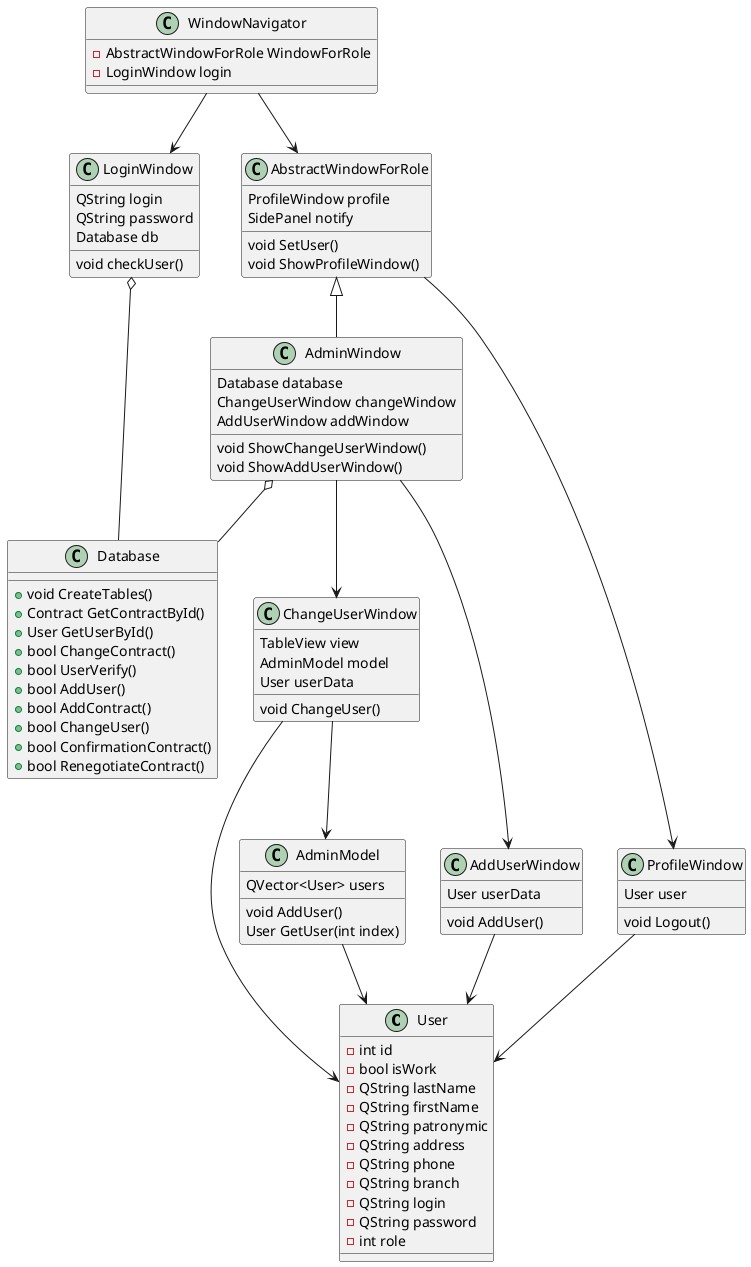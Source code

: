 @startuml
class User{
   -int id
   -bool isWork
   -QString lastName
   -QString firstName
   -QString patronymic
   -QString address
   -QString phone
   -QString branch
   -QString login
   -QString password
   -int role
}

class ProfileWindow{
   User user
   void Logout()
}

class  LoginWindow{
   QString login
   QString password
   Database db
   void checkUser()
}

class AddUserWindow{
   User userData
   void AddUser()
}

class ChangeUserWindow{
   TableView view
   AdminModel model
   User userData
   void ChangeUser()
}

class AbstractWindowForRole{
   ProfileWindow profile
   SidePanel notify
   void SetUser()
   void ShowProfileWindow()
}

class WindowNavigator{
   -AbstractWindowForRole WindowForRole
   -LoginWindow login
}

class Database {
   +void CreateTables()
   +Contract GetContractById()
   +User GetUserById()
   +bool ChangeContract()
   +bool UserVerify()
   +bool AddUser()
   +bool AddContract()
   +bool ChangeUser()
   +bool ConfirmationContract()
   +bool RenegotiateContract()
}

class AdminWindow{
   Database database
   ChangeUserWindow changeWindow
   AddUserWindow addWindow
   void ShowChangeUserWindow()
   void ShowAddUserWindow()
}

class AdminModel{
   QVector<User> users
   void AddUser()
   User GetUser(int index)
}

AbstractWindowForRole <|-- AdminWindow
AdminWindow o-- Database
WindowNavigator --> AbstractWindowForRole
WindowNavigator --> LoginWindow
AdminWindow --> AddUserWindow
AdminWindow --> ChangeUserWindow

AbstractWindowForRole --> ProfileWindow
AdminModel --> User
ProfileWindow --> User

AddUserWindow --> User
ChangeUserWindow --> User
ChangeUserWindow --> AdminModel

LoginWindow o-- Database

@enduml